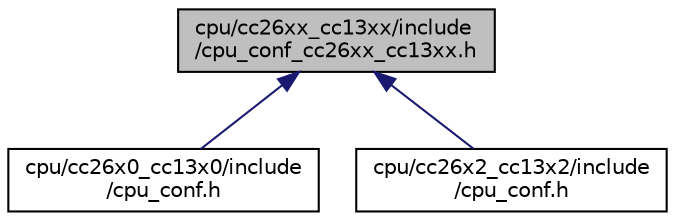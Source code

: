 digraph "cpu/cc26xx_cc13xx/include/cpu_conf_cc26xx_cc13xx.h"
{
 // LATEX_PDF_SIZE
  edge [fontname="Helvetica",fontsize="10",labelfontname="Helvetica",labelfontsize="10"];
  node [fontname="Helvetica",fontsize="10",shape=record];
  Node1 [label="cpu/cc26xx_cc13xx/include\l/cpu_conf_cc26xx_cc13xx.h",height=0.2,width=0.4,color="black", fillcolor="grey75", style="filled", fontcolor="black",tooltip="Implementation specific CPU configuration options."];
  Node1 -> Node2 [dir="back",color="midnightblue",fontsize="10",style="solid",fontname="Helvetica"];
  Node2 [label="cpu/cc26x0_cc13x0/include\l/cpu_conf.h",height=0.2,width=0.4,color="black", fillcolor="white", style="filled",URL="$cc26x0__cc13x0_2include_2cpu__conf_8h.html",tooltip="Implementation specific CPU configuration options."];
  Node1 -> Node3 [dir="back",color="midnightblue",fontsize="10",style="solid",fontname="Helvetica"];
  Node3 [label="cpu/cc26x2_cc13x2/include\l/cpu_conf.h",height=0.2,width=0.4,color="black", fillcolor="white", style="filled",URL="$cc26x2__cc13x2_2include_2cpu__conf_8h.html",tooltip="Implementation specific CPU configuration options."];
}
